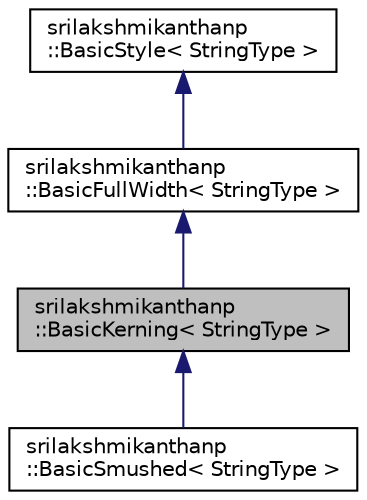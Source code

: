 digraph "srilakshmikanthanp::BasicKerning&lt; StringType &gt;"
{
 // LATEX_PDF_SIZE
  edge [fontname="Helvetica",fontsize="10",labelfontname="Helvetica",labelfontsize="10"];
  node [fontname="Helvetica",fontsize="10",shape=record];
  Node1 [label="srilakshmikanthanp\l::BasicKerning\< StringType \>",height=0.2,width=0.4,color="black", fillcolor="grey75", style="filled", fontcolor="black",tooltip="kerned BasicStyle"];
  Node2 -> Node1 [dir="back",color="midnightblue",fontsize="10",style="solid",fontname="Helvetica"];
  Node2 [label="srilakshmikanthanp\l::BasicFullWidth\< StringType \>",height=0.2,width=0.4,color="black", fillcolor="white", style="filled",URL="$classsrilakshmikanthanp_1_1_basic_full_width.html",tooltip="Full Width BasicStyle."];
  Node3 -> Node2 [dir="back",color="midnightblue",fontsize="10",style="solid",fontname="Helvetica"];
  Node3 [label="srilakshmikanthanp\l::BasicStyle\< StringType \>",height=0.2,width=0.4,color="black", fillcolor="white", style="filled",URL="$structsrilakshmikanthanp_1_1_basic_style.html",tooltip="Styles."];
  Node1 -> Node4 [dir="back",color="midnightblue",fontsize="10",style="solid",fontname="Helvetica"];
  Node4 [label="srilakshmikanthanp\l::BasicSmushed\< StringType \>",height=0.2,width=0.4,color="black", fillcolor="white", style="filled",URL="$classsrilakshmikanthanp_1_1_basic_smushed.html",tooltip="Smushing style."];
}
